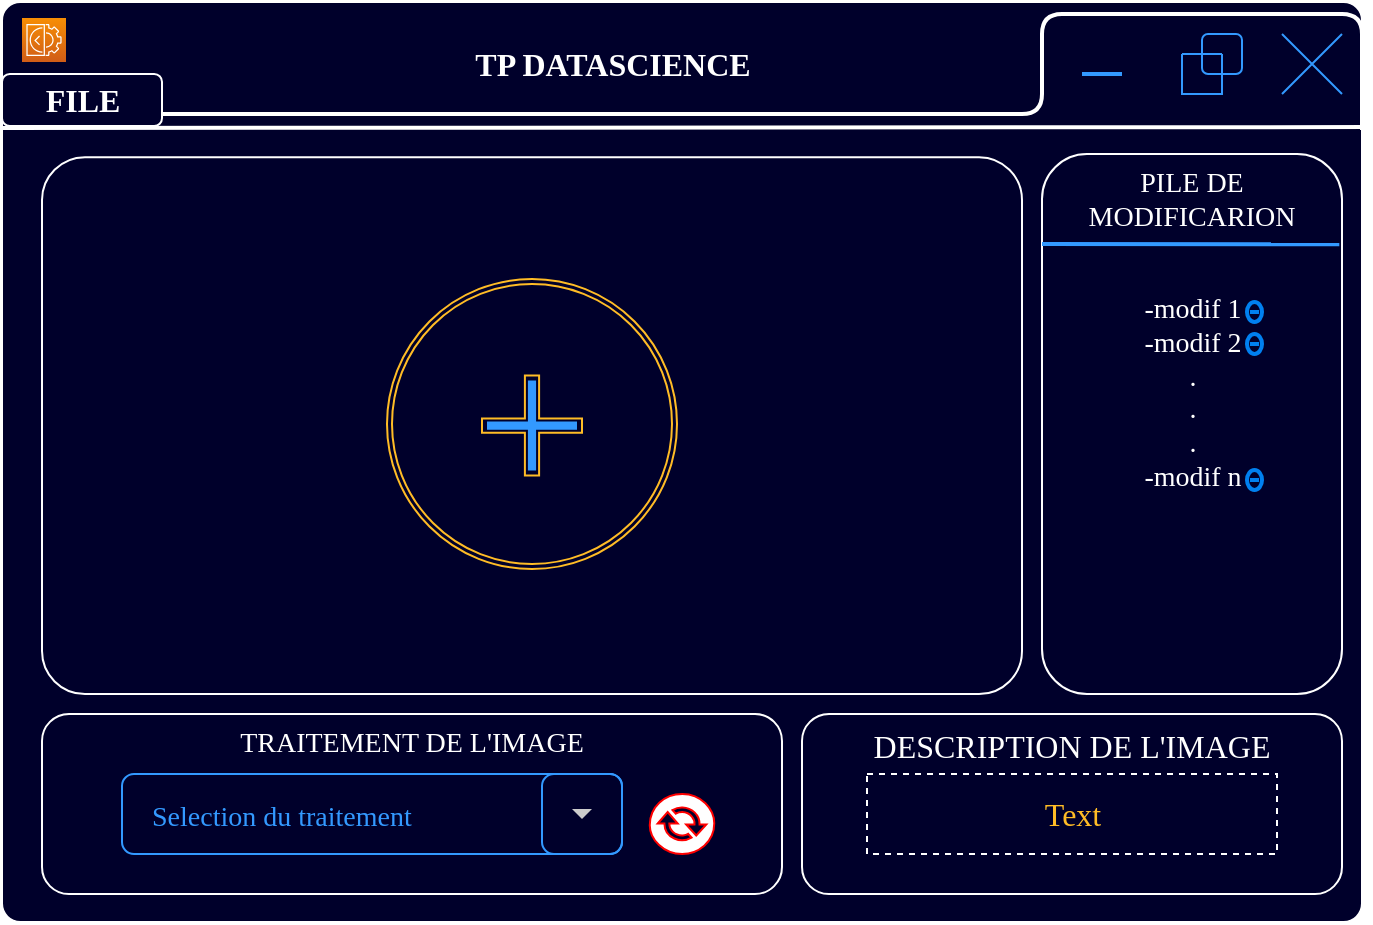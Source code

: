 <mxfile>
    <diagram id="qHCl7rLmMHLMrPoeXhqH" name="Page-1">
        <mxGraphModel dx="517" dy="466" grid="1" gridSize="10" guides="1" tooltips="1" connect="1" arrows="1" fold="1" page="1" pageScale="1" pageWidth="850" pageHeight="1100" math="0" shadow="0">
            <root>
                <mxCell id="0"/>
                <mxCell id="1" parent="0"/>
                <mxCell id="3" value="" style="rounded=1;whiteSpace=wrap;html=1;arcSize=2;fillColor=#00002B;strokeColor=#FFFFFF;fontColor=#FFFFFF;" parent="1" vertex="1">
                    <mxGeometry x="40" y="164" width="680" height="460" as="geometry"/>
                </mxCell>
                <mxCell id="4" value="" style="rounded=1;whiteSpace=wrap;html=1;fillColor=none;strokeColor=#FFFFFF;fontColor=#FFFFFF;arcSize=8;" parent="1" vertex="1">
                    <mxGeometry x="60" y="241.57" width="490" height="268.43" as="geometry"/>
                </mxCell>
                <mxCell id="12" value="" style="endArrow=none;html=1;entryX=1.003;entryY=0.136;entryDx=0;entryDy=0;entryPerimeter=0;exitX=0;exitY=0.137;exitDx=0;exitDy=0;exitPerimeter=0;strokeWidth=2;strokeColor=#FFFFFF;" parent="1" source="3" target="3" edge="1">
                    <mxGeometry width="50" height="50" relative="1" as="geometry">
                        <mxPoint x="40" y="230" as="sourcePoint"/>
                        <mxPoint x="730" y="230" as="targetPoint"/>
                    </mxGeometry>
                </mxCell>
                <mxCell id="14" value="" style="endArrow=none;html=1;strokeWidth=2;strokeColor=#FFFFFF;" parent="1" edge="1">
                    <mxGeometry width="50" height="50" relative="1" as="geometry">
                        <mxPoint x="120" y="220" as="sourcePoint"/>
                        <mxPoint x="720" y="228" as="targetPoint"/>
                        <Array as="points">
                            <mxPoint x="560" y="220"/>
                            <mxPoint x="560" y="170"/>
                            <mxPoint x="640" y="170"/>
                            <mxPoint x="720" y="170"/>
                        </Array>
                    </mxGeometry>
                </mxCell>
                <mxCell id="15" value="" style="swimlane;startSize=0;rounded=1;strokeColor=#3399FF;strokeWidth=1;fontFamily=Times New Roman;fontSize=14;fontColor=#FF0080;fillColor=none;gradientColor=#000000;movable=1;resizable=1;rotatable=1;deletable=1;editable=1;connectable=1;arcSize=12;swimlaneBody=1;horizontal=1;swimlaneHead=1;" parent="1" vertex="1">
                    <mxGeometry x="630" y="190" width="20" height="20" as="geometry"/>
                </mxCell>
                <mxCell id="16" value="" style="whiteSpace=wrap;html=1;aspect=fixed;rounded=1;strokeColor=#3399FF;strokeWidth=1;fontFamily=Times New Roman;fontSize=14;fontColor=#FF0080;fillColor=none;gradientColor=#000000;movable=1;resizable=1;rotatable=1;deletable=1;editable=1;connectable=1;" parent="1" vertex="1">
                    <mxGeometry x="640" y="180" width="20" height="20" as="geometry"/>
                </mxCell>
                <mxCell id="17" value="" style="shape=umlDestroy;rounded=1;strokeColor=#3399FF;fontFamily=Times New Roman;fontSize=14;fontColor=#FFFFFF;fillColor=none;gradientColor=#000000;" parent="1" vertex="1">
                    <mxGeometry x="680" y="180" width="30" height="30" as="geometry"/>
                </mxCell>
                <mxCell id="18" value="" style="endArrow=none;html=1;endSize=12;startArrow=none;startSize=14;startFill=0;edgeStyle=orthogonalEdgeStyle;align=center;verticalAlign=bottom;endFill=0;strokeWidth=2;fontFamily=Times New Roman;fontSize=14;fontColor=#FF0080;strokeColor=#3399FF;editable=1;movable=1;resizable=1;rotatable=1;deletable=1;connectable=1;" parent="1" edge="1">
                    <mxGeometry y="3" relative="1" as="geometry">
                        <mxPoint x="580" y="200" as="sourcePoint"/>
                        <mxPoint x="600" y="200" as="targetPoint"/>
                        <Array as="points">
                            <mxPoint x="580" y="200"/>
                            <mxPoint x="580" y="200"/>
                        </Array>
                    </mxGeometry>
                </mxCell>
                <mxCell id="24" value="&lt;b style=&quot;font-size: 16px;&quot;&gt;&lt;font face=&quot;Times New Roman&quot; style=&quot;font-size: 16px;&quot;&gt;FILE&lt;/font&gt;&lt;/b&gt;" style="text;html=1;align=center;verticalAlign=middle;resizable=1;points=[];autosize=1;strokeColor=#FFFFFF;fillColor=none;rounded=1;fontSize=16;fontColor=#FFFFFF;" parent="1" vertex="1">
                    <mxGeometry x="40" y="200" width="80" height="26" as="geometry"/>
                </mxCell>
                <mxCell id="28" value="&lt;font&gt;DESCRIPTION DE L'IMAGE&lt;/font&gt;" style="rounded=1;whiteSpace=wrap;html=1;strokeColor=#FFFFFF;fontFamily=Times New Roman;fontSize=16;verticalAlign=top;fillColor=none;fontColor=#FFFFFF;" parent="1" vertex="1">
                    <mxGeometry x="440" y="520" width="270" height="90" as="geometry"/>
                </mxCell>
                <mxCell id="38" value="Text" style="text;html=1;align=center;verticalAlign=middle;resizable=1;points=[];autosize=1;strokeColor=#FFFFFF;fillColor=none;fontSize=16;fontFamily=Times New Roman;fontColor=#FFBC26;dashed=1;" parent="1" vertex="1">
                    <mxGeometry x="472.5" y="550" width="205" height="40" as="geometry"/>
                </mxCell>
                <mxCell id="39" value="&lt;font style=&quot;font-size: 16px;&quot; face=&quot;Times New Roman&quot;&gt;&lt;b&gt;TP DATASCIENCE&lt;/b&gt;&lt;/font&gt;" style="text;html=1;align=center;verticalAlign=middle;resizable=0;points=[];autosize=1;strokeColor=none;fillColor=none;fontColor=#FFFFFF;" parent="1" vertex="1">
                    <mxGeometry x="265" y="180" width="160" height="30" as="geometry"/>
                </mxCell>
                <mxCell id="8" value="" style="ellipse;whiteSpace=wrap;html=1;aspect=fixed;container=1;strokeColor=#FFBC26;fillColor=none;editable=0;" parent="1" vertex="1">
                    <mxGeometry x="232.5" y="302.5" width="145" height="145" as="geometry"/>
                </mxCell>
                <mxCell id="6" value="" style="ellipse;whiteSpace=wrap;html=1;aspect=fixed;container=1;strokeColor=#FFBC26;strokeWidth=1;fillColor=none;movable=1;resizable=1;rotatable=1;deletable=1;editable=0;connectable=1;" parent="8" vertex="1">
                    <mxGeometry x="2.5" y="2.5" width="140" height="140" as="geometry"/>
                </mxCell>
                <mxCell id="7" value="" style="shape=cross;whiteSpace=wrap;html=1;size=0.142;container=1;strokeColor=#FFBC26;strokeWidth=1;fillColor=none;" parent="6" vertex="1">
                    <mxGeometry x="45" y="45.78" width="50" height="50" as="geometry"/>
                </mxCell>
                <mxCell id="10" value="" style="shape=cross;whiteSpace=wrap;html=1;size=0.07;container=1;strokeWidth=1;strokeColor=#3399FF;fillColor=#3399FF;" parent="7" vertex="1">
                    <mxGeometry x="3" y="3" width="44" height="44" as="geometry"/>
                </mxCell>
                <mxCell id="27" value="&lt;font style=&quot;font-size: 14px;&quot;&gt;TRAITEMENT DE L'IMAGE&lt;/font&gt;" style="rounded=1;whiteSpace=wrap;html=1;strokeColor=#FFFFFF;fontFamily=Times New Roman;fontSize=14;verticalAlign=top;fillColor=none;fontColor=#FFFFFF;" parent="1" vertex="1">
                    <mxGeometry x="60" y="520" width="370" height="90" as="geometry"/>
                </mxCell>
                <mxCell id="44" value="PILE DE MODIFICARION" style="rounded=1;whiteSpace=wrap;html=1;fillColor=#00002B;verticalAlign=top;fontSize=14;fontFamily=Times New Roman;fontColor=#FFFFFF;strokeColor=#FFFFFF;" parent="1" vertex="1">
                    <mxGeometry x="560" y="240" width="150" height="270" as="geometry"/>
                </mxCell>
                <mxCell id="46" value="" style="html=1;verticalLabelPosition=bottom;align=center;labelBackgroundColor=#ffffff;verticalAlign=top;strokeWidth=2;strokeColor=#0080F0;shadow=0;dashed=0;shape=mxgraph.ios7.icons.delete;fillColor=#00002B;" parent="1" vertex="1">
                    <mxGeometry x="662.5" y="314" width="7.5" height="10" as="geometry"/>
                </mxCell>
                <mxCell id="48" value="-modif 1&lt;br&gt;-modif 2&lt;br&gt;.&lt;br&gt;.&lt;br&gt;.&lt;br&gt;-modif n" style="text;html=1;align=center;verticalAlign=top;resizable=1;points=[];autosize=1;strokeColor=none;fillColor=none;fontSize=14;fontFamily=Times New Roman;fontColor=#FFFFFF;" parent="1" vertex="1">
                    <mxGeometry x="600" y="302.5" width="70" height="110" as="geometry"/>
                </mxCell>
                <mxCell id="52" value="" style="sketch=0;points=[[0,0,0],[0.25,0,0],[0.5,0,0],[0.75,0,0],[1,0,0],[0,1,0],[0.25,1,0],[0.5,1,0],[0.75,1,0],[1,1,0],[0,0.25,0],[0,0.5,0],[0,0.75,0],[1,0.25,0],[1,0.5,0],[1,0.75,0]];outlineConnect=0;fontColor=#232F3E;gradientColor=#F78E04;gradientDirection=north;fillColor=#D05C17;strokeColor=#ffffff;dashed=0;verticalLabelPosition=bottom;verticalAlign=top;align=center;html=1;fontSize=12;fontStyle=0;aspect=fixed;shape=mxgraph.aws4.resourceIcon;resIcon=mxgraph.aws4.ec2_image_builder;fontFamily=Times New Roman;" parent="1" vertex="1">
                    <mxGeometry x="50" y="172" width="22" height="22" as="geometry"/>
                </mxCell>
                <mxCell id="30" value="Selection du traitement" style="shape=rect;fontColor=#3399FF;verticalAlign=middle;spacingLeft=13;fontSize=14;strokeColor=#3399FF;align=left;resizeWidth=1;rounded=1;fillColor=none;fontFamily=Times New Roman;" parent="1" vertex="1">
                    <mxGeometry x="100" y="550" width="250" height="40" as="geometry"/>
                </mxCell>
                <mxCell id="31" value="" style="shape=rect;fillColor=none;strokeColor=#3399FF;resizeHeight=1;rounded=1;fontColor=#FFBC26;" parent="30" vertex="1">
                    <mxGeometry x="1" width="40" height="40" relative="1" as="geometry">
                        <mxPoint x="-40" as="offset"/>
                    </mxGeometry>
                </mxCell>
                <mxCell id="32" value="" style="dashed=0;html=1;shape=mxgraph.gmdl.triangle;fillColor=#cccccc;strokeColor=none;" parent="31" vertex="1">
                    <mxGeometry x="0.5" y="0.5" width="10" height="5" relative="1" as="geometry">
                        <mxPoint x="-5" y="-2.5" as="offset"/>
                    </mxGeometry>
                </mxCell>
                <mxCell id="60" value="" style="sketch=0;pointerEvents=1;shadow=0;dashed=0;html=1;strokeColor=#FF0000;fillColor=#FFFFFF;labelPosition=center;verticalLabelPosition=bottom;verticalAlign=top;outlineConnect=0;align=center;shape=mxgraph.office.communications.exchange_active_sync;fontFamily=Times New Roman;fontSize=13;" parent="1" vertex="1">
                    <mxGeometry x="363.88" y="560" width="32.25" height="30" as="geometry"/>
                </mxCell>
                <mxCell id="61" value="" style="endArrow=none;html=1;strokeColor=#3399FF;fontFamily=Times New Roman;fontSize=13;fontColor=#3399FF;entryX=0.991;entryY=0.167;entryDx=0;entryDy=0;entryPerimeter=0;strokeWidth=2;" parent="1" target="44" edge="1">
                    <mxGeometry width="50" height="50" relative="1" as="geometry">
                        <mxPoint x="560" y="285" as="sourcePoint"/>
                        <mxPoint x="440" y="350" as="targetPoint"/>
                    </mxGeometry>
                </mxCell>
                <mxCell id="62" value="" style="html=1;verticalLabelPosition=bottom;align=center;labelBackgroundColor=#ffffff;verticalAlign=top;strokeWidth=2;strokeColor=#0080F0;shadow=0;dashed=0;shape=mxgraph.ios7.icons.delete;fillColor=#00002B;" vertex="1" parent="1">
                    <mxGeometry x="662.5" y="330" width="7.5" height="10" as="geometry"/>
                </mxCell>
                <mxCell id="63" value="" style="html=1;verticalLabelPosition=bottom;align=center;labelBackgroundColor=#ffffff;verticalAlign=top;strokeWidth=2;strokeColor=#0080F0;shadow=0;dashed=0;shape=mxgraph.ios7.icons.delete;fillColor=#00002B;" vertex="1" parent="1">
                    <mxGeometry x="662.5" y="398" width="7.5" height="10" as="geometry"/>
                </mxCell>
            </root>
        </mxGraphModel>
    </diagram>
</mxfile>